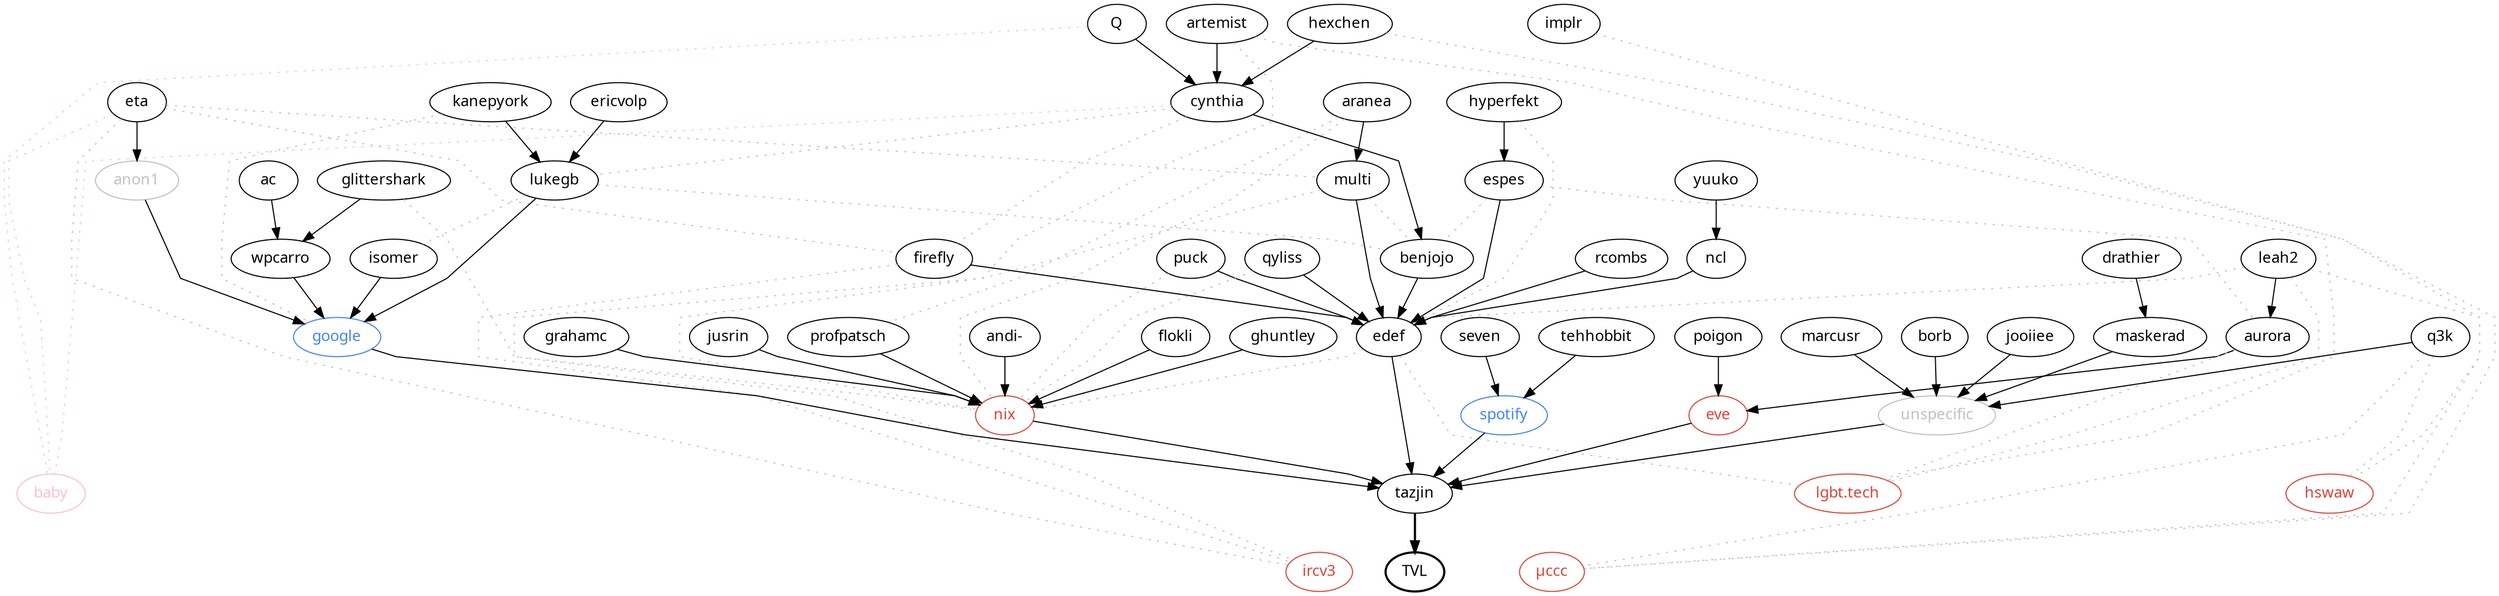 digraph tvl {
  node [fontname = "JetBrains Mono"];
  overlap = false;
  splines = polyline;

  TVL [style="bold"];
  tazjin -> TVL [style="bold"];

  // people
  subgraph {
    Q [href="https://magicalcodewit.ch/"];
    ac [href="https://the-alex.github.io/about/"];
    andi [label="andi-" href="https://andreas.rammhold.de/"];
    anon1 [color="grey" fontcolor="grey"];
    aranea;
    artemist [href="https://artem.ist/"];
    aurora [href="https://nonegenderleftfox.aventine.se/"];
    benjojo [href="https://benjojo.co.uk/"];
    borb [href="https://twitter.com/FR31H31T"];
    cynthia [href="https://cynthia.re/"];
    drathier;
    edef [href="https://edef.eu/files/edef.hs"];
    ericvolp [href="https://ericv.me"];
    espes;
    eta [href="https://theta.eu.org/"];
    firefly [href="http://firefly.nu/"];
    flokli [href="https://flokli.de/"];
    ghuntley [href="https://ghuntley.com/"];
    glittershark [href="http://gws.fyi"];
    grahamc [href="https://grahamc.com/"];
    hexchen [href="https://hxchn.de"];
    hyperfekt [href="https://hyperfekt.net"];
    isomer [href="https://www.lorier.net/"];
    jooiiee [href="https://jooiiee.se/"];
    jusrin [href="https://jusrin.dev/"];
    kanepyork [href="https://social.wxcafe.net/@riking"];
    leah2 [href="https://leahneukirchen.org/"];
    lukegb [href="https://lukegb.com/"];
    marcusr [href="http://marcus.nordaaker.com/"];
    maskerad [href="https://femalelegends.com/"];
    multi [href="https://1.0.168.192.in-addr.xyz/"];
    ncl;
    poigon;
    profpatsch [href="http://profpatsch.de/"];
    puck [href="https://puckipedia.com/"];
    q3k [href="https://q3k.org/"];
    qyliss [href="https://alyssa.is"];
    rcombs [href="http://rcombs.me/"];
    seven [href="https://open.spotify.com/user/so7"];
    tazjin [href="https://tazj.in/"];
    tehhobbit;
    wpcarro [href="https://wpcarro.dev/"];
    yuuko;
  }

  // companies (blue)
  subgraph {
    node [color="#4285f4" fontcolor="#4285f4"];
    spotify [href="https://www.spotify.com/"];
    google [href="https://www.google.com/"];
  }

  // communities? (red)
  subgraph {
    node [color="#db4437" fontcolor="#db4437"];
    eve [href="https://www.eveonline.com/"];
    nix [href="https://nixos.org/nix/"];
    ircv3 [href="https://ircv3.net/"];
    lgbtslack [label="lgbt.tech" href="https://lgbtq.technology/"];
    muccc [label="µccc" href="https://muc.ccc.de/"];
    hswaw [href="https://hackerspace.pl/"];
  }

  // special
  subgraph {
    baby [color="pink" fontcolor="pink" href="https://cynthia.re/s/baby"];
    unspecific [color="grey" fontcolor="grey"];
  }

  // primary edges (how did they end up in TVL?)
  subgraph {
    // Direct edges
    nix -> tazjin;
    spotify -> tazjin;
    google -> tazjin;
    eve -> tazjin;
    unspecific -> tazjin;
    edef -> tazjin;

    // via nix
    jusrin -> nix;
    ghuntley -> nix;
    flokli -> nix;
    andi -> nix;
    grahamc -> nix;
    profpatsch -> nix;

    // via edef
    benjojo -> edef;
    espes -> edef;
    firefly -> edef;
    leah2 -> aurora;
    multi -> edef;
    ncl -> edef;
    puck -> edef;
    qyliss -> edef;
    rcombs -> edef;

    // via spotify
    tehhobbit -> spotify;
    seven -> spotify;

    // via google
    lukegb -> google;
    isomer -> google;
    wpcarro -> google;

    // random primary
    Q -> cynthia;
    ac -> wpcarro;
    anon1 -> google;
    aranea -> multi;
    artemist -> cynthia;
    aurora -> eve;
    borb -> unspecific;
    cynthia -> benjojo;
    drathier -> maskerad;
    eta -> anon1;
    ericvolp -> lukegb;
    glittershark -> wpcarro;
    hexchen -> cynthia;
    jooiiee -> unspecific;
    kanepyork -> lukegb;
    marcusr -> unspecific;
    maskerad -> unspecific;
    poigon -> eve;
    q3k -> unspecific;
    yuuko -> ncl;
    hyperfekt -> espes;
  }

  // secondary edges (how are they connected otherwise?)
  subgraph {
    edge [weight=0 style="dotted" color="grey" arrowhead="none"];

    // lgbt slack
    aurora -> lgbtslack;
    leah2 -> lgbtslack;
    edef -> lgbtslack;
    artemist -> lgbtslack;

    // ircv3
    multi -> ircv3;
    eta -> ircv3;
    firefly -> ircv3;

    // µccc
    leah2 -> muccc;
    hexchen -> muccc;
    q3k -> muccc;

    // hswaw
    implr -> hswaw;
    q3k -> hswaw;

    // random
    leah2 -> edef;
    lukegb -> isomer;
    eta -> multi;
    eta -> firefly;
    cynthia -> firefly;
    cynthia -> lukegb;
    kanepyork -> google;
    lukegb -> benjojo;
    multi -> benjojo;
    espes -> benjojo;
    espes -> aurora;
    puck -> nix;
    qyliss -> nix;
    glittershark -> nix;
    edef -> nix;
    aranea -> nix;
    aranea -> profpatsch;
    artemist -> nix;
    hyperfekt -> edef;
  }

  // baby
  subgraph {
    edge [weight=0 style="dotted" color="pink" arrowhead="none"];
    cynthia -> baby;
    eta -> baby;
    Q -> baby;
  }
}
